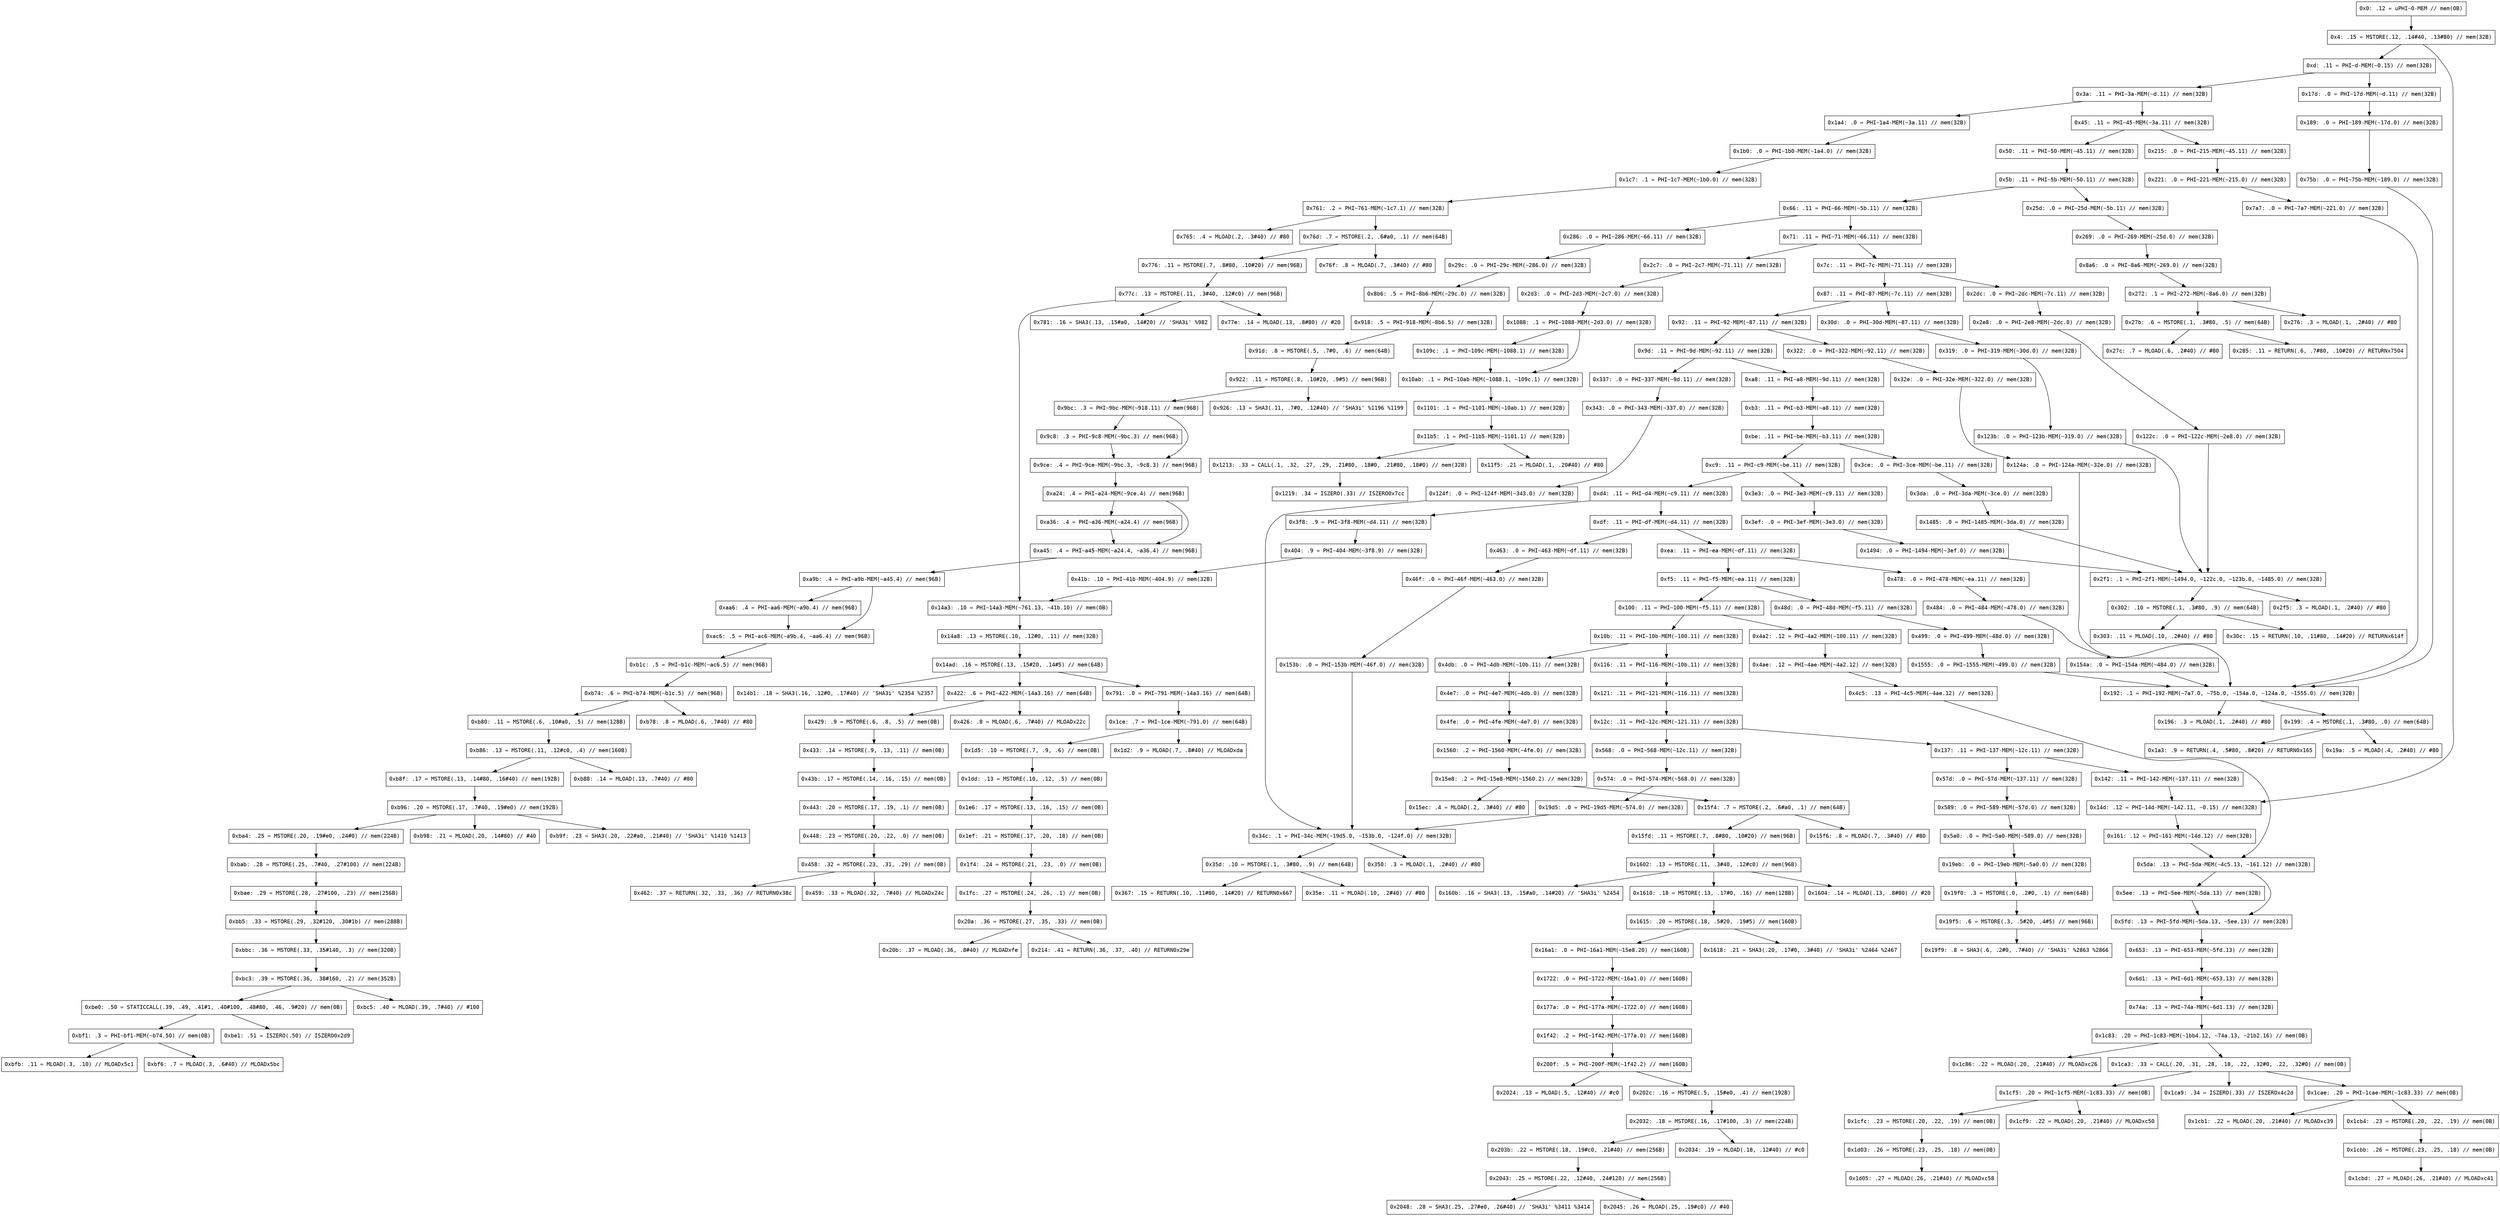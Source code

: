 
digraph G {
graph [fontname = "consolas"];
node  [fontname = "consolas"];
edge  [fontname = "consolas"];
instruction_3 [label="0x0: .12 = uPHI~0-MEM // mem(0B)", shape="record"];
instruction_2 [label="0x4: .15 = MSTORE(.12, .14#40, .13#80) // mem(32B)", shape="record"];
instruction_4067 [label="0xd: .11 = PHI~d-MEM(~0.15) // mem(32B)", shape="record"];
instruction_4271 [label="0x14d: .12 = PHI~14d-MEM(~142.11, ~0.15) // mem(32B)", shape="record"];
instruction_3976 [label="0x17d: .0 = PHI~17d-MEM(~d.11) // mem(32B)", shape="record"];
instruction_4061 [label="0x3a: .11 = PHI~3a-MEM(~d.11) // mem(32B)", shape="record"];
instruction_4224 [label="0x161: .12 = PHI~161-MEM(~14d.12) // mem(32B)", shape="record"];
instruction_3831 [label="0x189: .0 = PHI~189-MEM(~17d.0) // mem(32B)", shape="record"];
instruction_3971 [label="0x1a4: .0 = PHI~1a4-MEM(~3a.11) // mem(32B)", shape="record"];
instruction_4068 [label="0x45: .11 = PHI~45-MEM(~3a.11) // mem(32B)", shape="record"];
instruction_4147 [label="0x5da: .13 = PHI~5da-MEM(~4c5.13, ~161.12) // mem(32B)", shape="record"];
instruction_3688 [label="0x75b: .0 = PHI~75b-MEM(~189.0) // mem(32B)", shape="record"];
instruction_3824 [label="0x1b0: .0 = PHI~1b0-MEM(~1a4.0) // mem(32B)", shape="record"];
instruction_3977 [label="0x215: .0 = PHI~215-MEM(~45.11) // mem(32B)", shape="record"];
instruction_4151 [label="0x50: .11 = PHI~50-MEM(~45.11) // mem(32B)", shape="record"];
instruction_4066 [label="0x5fd: .13 = PHI~5fd-MEM(~5da.13, ~5ee.13) // mem(32B)", shape="record"];
instruction_4148 [label="0x5ee: .13 = PHI~5ee-MEM(~5da.13) // mem(32B)", shape="record"];
instruction_184 [label="0x192: .1 = PHI~192-MEM(~7a7.0, ~75b.0, ~154a.0, ~124a.0, ~1555.0) // mem(32B)", shape="record"];
instruction_3681 [label="0x1c7: .1 = PHI~1c7-MEM(~1b0.0) // mem(32B)", shape="record"];
instruction_3832 [label="0x221: .0 = PHI~221-MEM(~215.0) // mem(32B)", shape="record"];
instruction_4070 [label="0x5b: .11 = PHI~5b-MEM(~50.11) // mem(32B)", shape="record"];
instruction_3975 [label="0x653: .13 = PHI~653-MEM(~5fd.13) // mem(32B)", shape="record"];
instruction_186 [label="0x199: .4 = MSTORE(.1, .3#80, .0) // mem(64B)", shape="record"];
instruction_183 [label="0x196: .3 = MLOAD(.1, .2#40) // #80", shape="record"];
instruction_979 [label="0x761: .2 = PHI~761-MEM(~1c7.1) // mem(32B)", shape="record"];
instruction_3689 [label="0x7a7: .0 = PHI~7a7-MEM(~221.0) // mem(32B)", shape="record"];
instruction_3979 [label="0x25d: .0 = PHI~25d-MEM(~5b.11) // mem(32B)", shape="record"];
instruction_4071 [label="0x66: .11 = PHI~66-MEM(~5b.11) // mem(32B)", shape="record"];
instruction_3830 [label="0x6d1: .13 = PHI~6d1-MEM(~653.13) // mem(32B)", shape="record"];
instruction_191 [label="0x1a3: .9 = RETURN(.4, .5#80, .8#20) // RETURN0x165", shape="record"];
instruction_187 [label="0x19a: .5 = MLOAD(.4, .2#40) // #80", shape="record"];
instruction_978 [label="0x765: .4 = MLOAD(.2, .3#40) // #80", shape="record"];
instruction_983 [label="0x76d: .7 = MSTORE(.2, .6#a0, .1) // mem(64B)", shape="record"];
instruction_3836 [label="0x269: .0 = PHI~269-MEM(~25d.0) // mem(32B)", shape="record"];
instruction_3980 [label="0x286: .0 = PHI~286-MEM(~66.11) // mem(32B)", shape="record"];
instruction_4166 [label="0x71: .11 = PHI~71-MEM(~66.11) // mem(32B)", shape="record"];
instruction_3687 [label="0x74a: .13 = PHI~74a-MEM(~6d1.13) // mem(32B)", shape="record"];
instruction_984 [label="0x76f: .8 = MLOAD(.7, .3#40) // #80", shape="record"];
instruction_987 [label="0x776: .11 = MSTORE(.7, .8#80, .10#20) // mem(96B)", shape="record"];
instruction_3692 [label="0x8a6: .0 = PHI~8a6-MEM(~269.0) // mem(32B)", shape="record"];
instruction_3837 [label="0x29c: .0 = PHI~29c-MEM(~286.0) // mem(32B)", shape="record"];
instruction_4165 [label="0x2c7: .0 = PHI~2c7-MEM(~71.11) // mem(32B)", shape="record"];
instruction_4087 [label="0x7c: .11 = PHI~7c-MEM(~71.11) // mem(32B)", shape="record"];
instruction_3111 [label="0x1c83: .20 = PHI~1c83-MEM(~1bb4.12, ~74a.13, ~21b2.16) // mem(0B)", shape="record"];
instruction_989 [label="0x77c: .13 = MSTORE(.11, .3#40, .12#c0) // mem(96B)", shape="record"];
instruction_314 [label="0x272: .1 = PHI~272-MEM(~8a6.0) // mem(32B)", shape="record"];
instruction_3694 [label="0x8b6: .5 = PHI~8b6-MEM(~29c.0) // mem(32B)", shape="record"];
instruction_4084 [label="0x2d3: .0 = PHI~2d3-MEM(~2c7.0) // mem(32B)", shape="record"];
instruction_4088 [label="0x87: .11 = PHI~87-MEM(~7c.11) // mem(32B)", shape="record"];
instruction_3998 [label="0x2dc: .0 = PHI~2dc-MEM(~7c.11) // mem(32B)", shape="record"];
instruction_3110 [label="0x1c86: .22 = MLOAD(.20, .21#40) // MLOADxc26", shape="record"];
instruction_3124 [label="0x1ca3: .33 = CALL(.20, .31, .28, .18, .22, .32#0, .22, .32#0) // mem(0B)", shape="record"];
instruction_2356 [label="0x14a3: .10 = PHI~14a3-MEM(~761.13, ~41b.10) // mem(0B)", shape="record"];
instruction_990 [label="0x77e: .14 = MLOAD(.13, .8#80) // #20", shape="record"];
instruction_992 [label="0x781: .16 = SHA3(.13, .15#a0, .14#20) // 'SHA3i' %982", shape="record"];
instruction_318 [label="0x27b: .6 = MSTORE(.1, .3#80, .5) // mem(64B)", shape="record"];
instruction_313 [label="0x276: .3 = MLOAD(.1, .2#40) // #80", shape="record"];
instruction_1198 [label="0x918: .5 = PHI~918-MEM(~8b6.5) // mem(32B)", shape="record"];
instruction_3995 [label="0x1088: .1 = PHI~1088-MEM(~2d3.0) // mem(32B)", shape="record"];
instruction_3999 [label="0x30d: .0 = PHI~30d-MEM(~87.11) // mem(32B)", shape="record"];
instruction_4089 [label="0x92: .11 = PHI~92-MEM(~87.11) // mem(32B)", shape="record"];
instruction_3869 [label="0x2e8: .0 = PHI~2e8-MEM(~2dc.0) // mem(32B)", shape="record"];
instruction_3130 [label="0x1cae: .20 = PHI~1cae-MEM(~1c83.33) // mem(0B)", shape="record"];
instruction_3153 [label="0x1cf5: .20 = PHI~1cf5-MEM(~1c83.33) // mem(0B)", shape="record"];
instruction_3125 [label="0x1ca9: .34 = ISZERO(.33) // ISZEROx4c2d", shape="record"];
instruction_2355 [label="0x14a8: .13 = MSTORE(.10, .12#0, .11) // mem(32B)", shape="record"];
instruction_323 [label="0x285: .11 = RETURN(.6, .7#80, .10#20) // RETURNx7504", shape="record"];
instruction_319 [label="0x27c: .7 = MLOAD(.6, .2#40) // #80", shape="record"];
instruction_1197 [label="0x91d: .8 = MSTORE(.5, .7#0, .6) // mem(64B)", shape="record"];
instruction_3996 [label="0x109c: .1 = PHI~109c-MEM(~1088.1) // mem(32B)", shape="record"];
instruction_3867 [label="0x10ab: .1 = PHI~10ab-MEM(~1088.1, ~109c.1) // mem(32B)", shape="record"];
instruction_3870 [label="0x319: .0 = PHI~319-MEM(~30d.0) // mem(32B)", shape="record"];
instruction_4000 [label="0x322: .0 = PHI~322-MEM(~92.11) // mem(32B)", shape="record"];
instruction_4090 [label="0x9d: .11 = PHI~9d-MEM(~92.11) // mem(32B)", shape="record"];
instruction_3727 [label="0x122c: .0 = PHI~122c-MEM(~2e8.0) // mem(32B)", shape="record"];
instruction_3129 [label="0x1cb1: .22 = MLOAD(.20, .21#40) // MLOADxc39", shape="record"];
instruction_3132 [label="0x1cb4: .23 = MSTORE(.20, .22, .19) // mem(0B)", shape="record"];
instruction_3155 [label="0x1cfc: .23 = MSTORE(.20, .22, .19) // mem(0B)", shape="record"];
instruction_3152 [label="0x1cf9: .22 = MLOAD(.20, .21#40) // MLOADxc50", shape="record"];
instruction_2359 [label="0x14ad: .16 = MSTORE(.13, .15#20, .14#5) // mem(64B)", shape="record"];
instruction_1201 [label="0x922: .11 = MSTORE(.8, .10#20, .9#5) // mem(96B)", shape="record"];
instruction_3725 [label="0x1101: .1 = PHI~1101-MEM(~10ab.1) // mem(32B)", shape="record"];
instruction_3728 [label="0x123b: .0 = PHI~123b-MEM(~319.0) // mem(32B)", shape="record"];
instruction_3871 [label="0x32e: .0 = PHI~32e-MEM(~322.0) // mem(32B)", shape="record"];
instruction_4236 [label="0xa8: .11 = PHI~a8-MEM(~9d.11) // mem(32B)", shape="record"];
instruction_4001 [label="0x337: .0 = PHI~337-MEM(~9d.11) // mem(32B)", shape="record"];
instruction_383 [label="0x2f1: .1 = PHI~2f1-MEM(~1494.0, ~122c.0, ~123b.0, ~1485.0) // mem(32B)", shape="record"];
instruction_3136 [label="0x1cbb: .26 = MSTORE(.23, .25, .18) // mem(0B)", shape="record"];
instruction_3159 [label="0x1d03: .26 = MSTORE(.23, .25, .18) // mem(0B)", shape="record"];
instruction_557 [label="0x422: .6 = PHI~422-MEM(~14a3.16) // mem(64B)", shape="record"];
instruction_4137 [label="0x791: .0 = PHI~791-MEM(~14a3.16) // mem(64B)", shape="record"];
instruction_2361 [label="0x14b1: .18 = SHA3(.16, .12#0, .17#40) // 'SHA3i' %2354 %2357", shape="record"];
instruction_1203 [label="0x926: .13 = SHA3(.11, .7#0, .12#40) // 'SHA3i' %1196 %1199", shape="record"];
instruction_4273 [label="0x9bc: .3 = PHI~9bc-MEM(~918.11) // mem(96B)", shape="record"];
instruction_2016 [label="0x11b5: .1 = PHI~11b5-MEM(~1101.1) // mem(32B)", shape="record"];
instruction_3729 [label="0x124a: .0 = PHI~124a-MEM(~32e.0) // mem(32B)", shape="record"];
instruction_4169 [label="0xb3: .11 = PHI~b3-MEM(~a8.11) // mem(32B)", shape="record"];
instruction_3872 [label="0x343: .0 = PHI~343-MEM(~337.0) // mem(32B)", shape="record"];
instruction_382 [label="0x2f5: .3 = MLOAD(.1, .2#40) // #80", shape="record"];
instruction_391 [label="0x302: .10 = MSTORE(.1, .3#80, .9) // mem(64B)", shape="record"];
instruction_3137 [label="0x1cbd: .27 = MLOAD(.26, .21#40) // MLOADxc41", shape="record"];
instruction_3160 [label="0x1d05: .27 = MLOAD(.26, .21#40) // MLOADxc58", shape="record"];
instruction_556 [label="0x426: .8 = MLOAD(.6, .7#40) // MLOADx22c", shape="record"];
instruction_559 [label="0x429: .9 = MSTORE(.6, .8, .5) // mem(0B)", shape="record"];
instruction_219 [label="0x1ce: .7 = PHI~1ce-MEM(~791.0) // mem(64B)", shape="record"];
instruction_4229 [label="0x9ce: .4 = PHI~9ce-MEM(~9bc.3, ~9c8.3) // mem(96B)", shape="record"];
instruction_4274 [label="0x9c8: .3 = PHI~9c8-MEM(~9bc.3) // mem(96B)", shape="record"];
instruction_2015 [label="0x11f5: .21 = MLOAD(.1, .20#40) // #80", shape="record"];
instruction_2028 [label="0x1213: .33 = CALL(.1, .32, .27, .29, .21#80, .18#0, .21#80, .18#0) // mem(32B)", shape="record"];
instruction_4093 [label="0xbe: .11 = PHI~be-MEM(~b3.11) // mem(32B)", shape="record"];
instruction_3730 [label="0x124f: .0 = PHI~124f-MEM(~343.0) // mem(32B)", shape="record"];
instruction_396 [label="0x30c: .15 = RETURN(.10, .11#80, .14#20) // RETURNx614f", shape="record"];
instruction_392 [label="0x303: .11 = MLOAD(.10, .2#40) // #80", shape="record"];
instruction_565 [label="0x433: .14 = MSTORE(.9, .13, .11) // mem(0B)", shape="record"];
instruction_221 [label="0x1d5: .10 = MSTORE(.7, .9, .6) // mem(0B)", shape="record"];
instruction_218 [label="0x1d2: .9 = MLOAD(.7, .8#40) // MLOADxda", shape="record"];
instruction_4154 [label="0xa24: .4 = PHI~a24-MEM(~9ce.4) // mem(96B)", shape="record"];
instruction_2029 [label="0x1219: .34 = ISZERO(.33) // ISZERO0x7cc", shape="record"];
instruction_4094 [label="0xc9: .11 = PHI~c9-MEM(~be.11) // mem(32B)", shape="record"];
instruction_4005 [label="0x3ce: .0 = PHI~3ce-MEM(~be.11) // mem(32B)", shape="record"];
instruction_432 [label="0x34c: .1 = PHI~34c-MEM(~19d5.0, ~153b.0, ~124f.0) // mem(32B)", shape="record"];
instruction_570 [label="0x43b: .17 = MSTORE(.14, .16, .15) // mem(0B)", shape="record"];
instruction_225 [label="0x1dd: .13 = MSTORE(.10, .12, .5) // mem(0B)", shape="record"];
instruction_4155 [label="0xa36: .4 = PHI~a36-MEM(~a24.4) // mem(96B)", shape="record"];
instruction_4076 [label="0xa45: .4 = PHI~a45-MEM(~a24.4, ~a36.4) // mem(96B)", shape="record"];
instruction_4006 [label="0x3e3: .0 = PHI~3e3-MEM(~c9.11) // mem(32B)", shape="record"];
instruction_4062 [label="0xd4: .11 = PHI~d4-MEM(~c9.11) // mem(32B)", shape="record"];
instruction_3879 [label="0x3da: .0 = PHI~3da-MEM(~3ce.0) // mem(32B)", shape="record"];
instruction_440 [label="0x35d: .10 = MSTORE(.1, .3#80, .9) // mem(64B)", shape="record"];
instruction_431 [label="0x350: .3 = MLOAD(.1, .2#40) // #80", shape="record"];
instruction_575 [label="0x443: .20 = MSTORE(.17, .19, .1) // mem(0B)", shape="record"];
instruction_230 [label="0x1e6: .17 = MSTORE(.13, .16, .15) // mem(0B)", shape="record"];
instruction_3983 [label="0xa9b: .4 = PHI~a9b-MEM(~a45.4) // mem(96B)", shape="record"];
instruction_3880 [label="0x3ef: .0 = PHI~3ef-MEM(~3e3.0) // mem(32B)", shape="record"];
instruction_3972 [label="0x3f8: .9 = PHI~3f8-MEM(~d4.11) // mem(32B)", shape="record"];
instruction_4104 [label="0xdf: .11 = PHI~df-MEM(~d4.11) // mem(32B)", shape="record"];
instruction_3735 [label="0x1485: .0 = PHI~1485-MEM(~3da.0) // mem(32B)", shape="record"];
instruction_445 [label="0x367: .15 = RETURN(.10, .11#80, .14#20) // RETURN0x667", shape="record"];
instruction_441 [label="0x35e: .11 = MLOAD(.10, .2#40) // #80", shape="record"];
instruction_578 [label="0x448: .23 = MSTORE(.20, .22, .0) // mem(0B)", shape="record"];
instruction_237 [label="0x1ef: .21 = MSTORE(.17, .20, .18) // mem(0B)", shape="record"];
instruction_3984 [label="0xaa6: .4 = PHI~aa6-MEM(~a9b.4) // mem(96B)", shape="record"];
instruction_3843 [label="0xac6: .5 = PHI~ac6-MEM(~a9b.4, ~aa6.4) // mem(96B)", shape="record"];
instruction_3736 [label="0x1494: .0 = PHI~1494-MEM(~3ef.0) // mem(32B)", shape="record"];
instruction_3825 [label="0x404: .9 = PHI~404-MEM(~3f8.9) // mem(32B)", shape="record"];
instruction_4017 [label="0x463: .0 = PHI~463-MEM(~df.11) // mem(32B)", shape="record"];
instruction_4105 [label="0xea: .11 = PHI~ea-MEM(~df.11) // mem(32B)", shape="record"];
instruction_587 [label="0x458: .32 = MSTORE(.23, .31, .29) // mem(0B)", shape="record"];
instruction_240 [label="0x1f4: .24 = MSTORE(.21, .23, .0) // mem(0B)", shape="record"];
instruction_3698 [label="0xb1c: .5 = PHI~b1c-MEM(~ac6.5) // mem(96B)", shape="record"];
instruction_3682 [label="0x41b: .10 = PHI~41b-MEM(~404.9) // mem(32B)", shape="record"];
instruction_3891 [label="0x46f: .0 = PHI~46f-MEM(~463.0) // mem(32B)", shape="record"];
instruction_4106 [label="0xf5: .11 = PHI~f5-MEM(~ea.11) // mem(32B)", shape="record"];
instruction_4018 [label="0x478: .0 = PHI~478-MEM(~ea.11) // mem(32B)", shape="record"];
instruction_592 [label="0x462: .37 = RETURN(.32, .33, .36) // RETURN0x38c", shape="record"];
instruction_588 [label="0x459: .33 = MLOAD(.32, .7#40) // MLOADx24c", shape="record"];
instruction_244 [label="0x1fc: .27 = MSTORE(.24, .26, .1) // mem(0B)", shape="record"];
instruction_1407 [label="0xb74: .6 = PHI~b74-MEM(~b1c.5) // mem(96B)", shape="record"];
instruction_3746 [label="0x153b: .0 = PHI~153b-MEM(~46f.0) // mem(32B)", shape="record"];
instruction_4019 [label="0x48d: .0 = PHI~48d-MEM(~f5.11) // mem(32B)", shape="record"];
instruction_4245 [label="0x100: .11 = PHI~100-MEM(~f5.11) // mem(32B)", shape="record"];
instruction_3892 [label="0x484: .0 = PHI~484-MEM(~478.0) // mem(32B)", shape="record"];
instruction_253 [label="0x20a: .36 = MSTORE(.27, .35, .33) // mem(0B)", shape="record"];
instruction_1411 [label="0xb80: .11 = MSTORE(.6, .10#a0, .5) // mem(128B)", shape="record"];
instruction_1406 [label="0xb78: .8 = MLOAD(.6, .7#40) // #80", shape="record"];
instruction_3893 [label="0x499: .0 = PHI~499-MEM(~48d.0) // mem(32B)", shape="record"];
instruction_4340 [label="0x4a2: .12 = PHI~4a2-MEM(~100.11) // mem(32B)", shape="record"];
instruction_4178 [label="0x10b: .11 = PHI~10b-MEM(~100.11) // mem(32B)", shape="record"];
instruction_3747 [label="0x154a: .0 = PHI~154a-MEM(~484.0) // mem(32B)", shape="record"];
instruction_258 [label="0x214: .41 = RETURN(.36, .37, .40) // RETURN0x29e", shape="record"];
instruction_254 [label="0x20b: .37 = MLOAD(.36, .8#40) // MLOADxfe", shape="record"];
instruction_1414 [label="0xb86: .13 = MSTORE(.11, .12#c0, .4) // mem(160B)", shape="record"];
instruction_3748 [label="0x1555: .0 = PHI~1555-MEM(~499.0) // mem(32B)", shape="record"];
instruction_4270 [label="0x4ae: .12 = PHI~4ae-MEM(~4a2.12) // mem(32B)", shape="record"];
instruction_4246 [label="0x116: .11 = PHI~116-MEM(~10b.11) // mem(32B)", shape="record"];
instruction_4107 [label="0x4db: .0 = PHI~4db-MEM(~10b.11) // mem(32B)", shape="record"];
instruction_1418 [label="0xb8f: .17 = MSTORE(.13, .14#80, .16#40) // mem(192B)", shape="record"];
instruction_1415 [label="0xb88: .14 = MLOAD(.13, .7#40) // #80", shape="record"];
instruction_4223 [label="0x4c5: .13 = PHI~4c5-MEM(~4ae.12) // mem(32B)", shape="record"];
instruction_4180 [label="0x121: .11 = PHI~121-MEM(~116.11) // mem(32B)", shape="record"];
instruction_4020 [label="0x4e7: .0 = PHI~4e7-MEM(~4db.0) // mem(32B)", shape="record"];
instruction_1421 [label="0xb96: .20 = MSTORE(.17, .7#40, .19#e0) // mem(192B)", shape="record"];
instruction_4110 [label="0x12c: .11 = PHI~12c-MEM(~121.11) // mem(32B)", shape="record"];
instruction_3894 [label="0x4fe: .0 = PHI~4fe-MEM(~4e7.0) // mem(32B)", shape="record"];
instruction_1424 [label="0xb9f: .23 = SHA3(.20, .22#a0, .21#40) // 'SHA3i' %1410 %1413", shape="record"];
instruction_1426 [label="0xba4: .25 = MSTORE(.20, .19#e0, .24#0) // mem(224B)", shape="record"];
instruction_1422 [label="0xb98: .21 = MLOAD(.20, .14#80) // #40", shape="record"];
instruction_4063 [label="0x137: .11 = PHI~137-MEM(~12c.11) // mem(32B)", shape="record"];
instruction_4024 [label="0x568: .0 = PHI~568-MEM(~12c.11) // mem(32B)", shape="record"];
instruction_3749 [label="0x1560: .2 = PHI~1560-MEM(~4fe.0) // mem(32B)", shape="record"];
instruction_1429 [label="0xbab: .28 = MSTORE(.25, .7#40, .27#100) // mem(224B)", shape="record"];
instruction_3973 [label="0x57d: .0 = PHI~57d-MEM(~137.11) // mem(32B)", shape="record"];
instruction_4341 [label="0x142: .11 = PHI~142-MEM(~137.11) // mem(32B)", shape="record"];
instruction_3906 [label="0x574: .0 = PHI~574-MEM(~568.0) // mem(32B)", shape="record"];
instruction_2451 [label="0x15e8: .2 = PHI~15e8-MEM(~1560.2) // mem(32B)", shape="record"];
instruction_1430 [label="0xbae: .29 = MSTORE(.28, .27#100, .23) // mem(256B)", shape="record"];
instruction_3826 [label="0x589: .0 = PHI~589-MEM(~57d.0) // mem(32B)", shape="record"];
instruction_3759 [label="0x19d5: .0 = PHI~19d5-MEM(~574.0) // mem(32B)", shape="record"];
instruction_2455 [label="0x15f4: .7 = MSTORE(.2, .6#a0, .1) // mem(64B)", shape="record"];
instruction_2450 [label="0x15ec: .4 = MLOAD(.2, .3#40) // #80", shape="record"];
instruction_1434 [label="0xbb5: .33 = MSTORE(.29, .32#120, .30#1b) // mem(288B)", shape="record"];
instruction_3684 [label="0x5a0: .0 = PHI~5a0-MEM(~589.0) // mem(32B)", shape="record"];
instruction_2459 [label="0x15fd: .11 = MSTORE(.7, .8#80, .10#20) // mem(96B)", shape="record"];
instruction_2456 [label="0x15f6: .8 = MLOAD(.7, .3#40) // #80", shape="record"];
instruction_1438 [label="0xbbc: .36 = MSTORE(.33, .35#140, .3) // mem(320B)", shape="record"];
instruction_2865 [label="0x19eb: .0 = PHI~19eb-MEM(~5a0.0) // mem(32B)", shape="record"];
instruction_2461 [label="0x1602: .13 = MSTORE(.11, .3#40, .12#c0) // mem(96B)", shape="record"];
instruction_1442 [label="0xbc3: .39 = MSTORE(.36, .38#160, .2) // mem(352B)", shape="record"];
instruction_2864 [label="0x19f0: .3 = MSTORE(.0, .2#0, .1) // mem(64B)", shape="record"];
instruction_2464 [label="0x160b: .16 = SHA3(.13, .15#a0, .14#20) // 'SHA3i' %2454", shape="record"];
instruction_2466 [label="0x1610: .18 = MSTORE(.13, .17#0, .16) // mem(128B)", shape="record"];
instruction_2462 [label="0x1604: .14 = MLOAD(.13, .8#80) // #20", shape="record"];
instruction_1453 [label="0xbe0: .50 = STATICCALL(.39, .49, .41#1, .40#100, .48#80, .46, .9#20) // mem(0B)", shape="record"];
instruction_1443 [label="0xbc5: .40 = MLOAD(.39, .7#40) // #100", shape="record"];
instruction_2868 [label="0x19f5: .6 = MSTORE(.3, .5#20, .4#5) // mem(96B)", shape="record"];
instruction_2468 [label="0x1615: .20 = MSTORE(.18, .5#20, .19#5) // mem(160B)", shape="record"];
instruction_1469 [label="0xbf1: .3 = PHI~bf1-MEM(~b74.50) // mem(0B)", shape="record"];
instruction_1454 [label="0xbe1: .51 = ISZERO(.50) // ISZERO0x2d9", shape="record"];
instruction_2870 [label="0x19f9: .8 = SHA3(.6, .2#0, .7#40) // 'SHA3i' %2863 %2866", shape="record"];
instruction_4117 [label="0x16a1: .0 = PHI~16a1-MEM(~15e8.20) // mem(160B)", shape="record"];
instruction_2469 [label="0x1618: .21 = SHA3(.20, .17#0, .3#40) // 'SHA3i' %2464 %2467", shape="record"];
instruction_1473 [label="0xbfb: .11 = MLOAD(.3, .10) // MLOADx5c1", shape="record"];
instruction_1468 [label="0xbf6: .7 = MLOAD(.3, .6#40) // MLOADx5bc", shape="record"];
instruction_4035 [label="0x1722: .0 = PHI~1722-MEM(~16a1.0) // mem(160B)", shape="record"];
instruction_3922 [label="0x177a: .0 = PHI~177a-MEM(~1722.0) // mem(160B)", shape="record"];
instruction_3779 [label="0x1f42: .2 = PHI~1f42-MEM(~177a.0) // mem(160B)", shape="record"];
instruction_3408 [label="0x200f: .5 = PHI~200f-MEM(~1f42.2) // mem(160B)", shape="record"];
instruction_3412 [label="0x202c: .16 = MSTORE(.5, .15#e0, .4) // mem(192B)", shape="record"];
instruction_3407 [label="0x2024: .13 = MLOAD(.5, .12#40) // #c0", shape="record"];
instruction_3415 [label="0x2032: .18 = MSTORE(.16, .17#100, .3) // mem(224B)", shape="record"];
instruction_3419 [label="0x203b: .22 = MSTORE(.18, .19#c0, .21#40) // mem(256B)", shape="record"];
instruction_3416 [label="0x2034: .19 = MLOAD(.18, .12#40) // #c0", shape="record"];
instruction_3422 [label="0x2043: .25 = MSTORE(.22, .12#40, .24#120) // mem(256B)", shape="record"];
instruction_3425 [label="0x2048: .28 = SHA3(.25, .27#e0, .26#40) // 'SHA3i' %3411 %3414", shape="record"];
instruction_3423 [label="0x2045: .26 = MLOAD(.25, .19#c0) // #40", shape="record"];
instruction_3 -> instruction_2
instruction_2 -> instruction_4067
instruction_2 -> instruction_4271
instruction_4067 -> instruction_3976
instruction_4067 -> instruction_4061
instruction_4271 -> instruction_4224
instruction_3976 -> instruction_3831
instruction_4061 -> instruction_3971
instruction_4061 -> instruction_4068
instruction_4224 -> instruction_4147
instruction_3831 -> instruction_3688
instruction_3971 -> instruction_3824
instruction_4068 -> instruction_3977
instruction_4068 -> instruction_4151
instruction_4147 -> instruction_4066
instruction_4147 -> instruction_4148
instruction_3688 -> instruction_184
instruction_3824 -> instruction_3681
instruction_3977 -> instruction_3832
instruction_4151 -> instruction_4070
instruction_4066 -> instruction_3975
instruction_4148 -> instruction_4066
instruction_184 -> instruction_186
instruction_184 -> instruction_183
instruction_3681 -> instruction_979
instruction_3832 -> instruction_3689
instruction_4070 -> instruction_3979
instruction_4070 -> instruction_4071
instruction_3975 -> instruction_3830
instruction_186 -> instruction_191
instruction_186 -> instruction_187
instruction_979 -> instruction_978
instruction_979 -> instruction_983
instruction_3689 -> instruction_184
instruction_3979 -> instruction_3836
instruction_4071 -> instruction_3980
instruction_4071 -> instruction_4166
instruction_3830 -> instruction_3687
instruction_983 -> instruction_984
instruction_983 -> instruction_987
instruction_3836 -> instruction_3692
instruction_3980 -> instruction_3837
instruction_4166 -> instruction_4165
instruction_4166 -> instruction_4087
instruction_3687 -> instruction_3111
instruction_987 -> instruction_989
instruction_3692 -> instruction_314
instruction_3837 -> instruction_3694
instruction_4165 -> instruction_4084
instruction_4087 -> instruction_4088
instruction_4087 -> instruction_3998
instruction_3111 -> instruction_3110
instruction_3111 -> instruction_3124
instruction_989 -> instruction_2356
instruction_989 -> instruction_990
instruction_989 -> instruction_992
instruction_314 -> instruction_318
instruction_314 -> instruction_313
instruction_3694 -> instruction_1198
instruction_4084 -> instruction_3995
instruction_4088 -> instruction_3999
instruction_4088 -> instruction_4089
instruction_3998 -> instruction_3869
instruction_3124 -> instruction_3130
instruction_3124 -> instruction_3153
instruction_3124 -> instruction_3125
instruction_2356 -> instruction_2355
instruction_318 -> instruction_323
instruction_318 -> instruction_319
instruction_1198 -> instruction_1197
instruction_3995 -> instruction_3996
instruction_3995 -> instruction_3867
instruction_3999 -> instruction_3870
instruction_4089 -> instruction_4000
instruction_4089 -> instruction_4090
instruction_3869 -> instruction_3727
instruction_3130 -> instruction_3129
instruction_3130 -> instruction_3132
instruction_3153 -> instruction_3155
instruction_3153 -> instruction_3152
instruction_2355 -> instruction_2359
instruction_1197 -> instruction_1201
instruction_3996 -> instruction_3867
instruction_3867 -> instruction_3725
instruction_3870 -> instruction_3728
instruction_4000 -> instruction_3871
instruction_4090 -> instruction_4236
instruction_4090 -> instruction_4001
instruction_3727 -> instruction_383
instruction_3132 -> instruction_3136
instruction_3155 -> instruction_3159
instruction_2359 -> instruction_557
instruction_2359 -> instruction_4137
instruction_2359 -> instruction_2361
instruction_1201 -> instruction_1203
instruction_1201 -> instruction_4273
instruction_3725 -> instruction_2016
instruction_3728 -> instruction_383
instruction_3871 -> instruction_3729
instruction_4236 -> instruction_4169
instruction_4001 -> instruction_3872
instruction_383 -> instruction_382
instruction_383 -> instruction_391
instruction_3136 -> instruction_3137
instruction_3159 -> instruction_3160
instruction_557 -> instruction_556
instruction_557 -> instruction_559
instruction_4137 -> instruction_219
instruction_4273 -> instruction_4229
instruction_4273 -> instruction_4274
instruction_2016 -> instruction_2015
instruction_2016 -> instruction_2028
instruction_3729 -> instruction_184
instruction_4169 -> instruction_4093
instruction_3872 -> instruction_3730
instruction_391 -> instruction_396
instruction_391 -> instruction_392
instruction_559 -> instruction_565
instruction_219 -> instruction_221
instruction_219 -> instruction_218
instruction_4229 -> instruction_4154
instruction_4274 -> instruction_4229
instruction_2028 -> instruction_2029
instruction_4093 -> instruction_4094
instruction_4093 -> instruction_4005
instruction_3730 -> instruction_432
instruction_565 -> instruction_570
instruction_221 -> instruction_225
instruction_4154 -> instruction_4155
instruction_4154 -> instruction_4076
instruction_4094 -> instruction_4006
instruction_4094 -> instruction_4062
instruction_4005 -> instruction_3879
instruction_432 -> instruction_440
instruction_432 -> instruction_431
instruction_570 -> instruction_575
instruction_225 -> instruction_230
instruction_4155 -> instruction_4076
instruction_4076 -> instruction_3983
instruction_4006 -> instruction_3880
instruction_4062 -> instruction_3972
instruction_4062 -> instruction_4104
instruction_3879 -> instruction_3735
instruction_440 -> instruction_445
instruction_440 -> instruction_441
instruction_575 -> instruction_578
instruction_230 -> instruction_237
instruction_3983 -> instruction_3984
instruction_3983 -> instruction_3843
instruction_3880 -> instruction_3736
instruction_3972 -> instruction_3825
instruction_4104 -> instruction_4017
instruction_4104 -> instruction_4105
instruction_3735 -> instruction_383
instruction_578 -> instruction_587
instruction_237 -> instruction_240
instruction_3984 -> instruction_3843
instruction_3843 -> instruction_3698
instruction_3736 -> instruction_383
instruction_3825 -> instruction_3682
instruction_4017 -> instruction_3891
instruction_4105 -> instruction_4106
instruction_4105 -> instruction_4018
instruction_587 -> instruction_592
instruction_587 -> instruction_588
instruction_240 -> instruction_244
instruction_3698 -> instruction_1407
instruction_3682 -> instruction_2356
instruction_3891 -> instruction_3746
instruction_4106 -> instruction_4019
instruction_4106 -> instruction_4245
instruction_4018 -> instruction_3892
instruction_244 -> instruction_253
instruction_1407 -> instruction_1411
instruction_1407 -> instruction_1406
instruction_3746 -> instruction_432
instruction_4019 -> instruction_3893
instruction_4245 -> instruction_4340
instruction_4245 -> instruction_4178
instruction_3892 -> instruction_3747
instruction_253 -> instruction_258
instruction_253 -> instruction_254
instruction_1411 -> instruction_1414
instruction_3893 -> instruction_3748
instruction_4340 -> instruction_4270
instruction_4178 -> instruction_4246
instruction_4178 -> instruction_4107
instruction_3747 -> instruction_184
instruction_1414 -> instruction_1418
instruction_1414 -> instruction_1415
instruction_3748 -> instruction_184
instruction_4270 -> instruction_4223
instruction_4246 -> instruction_4180
instruction_4107 -> instruction_4020
instruction_1418 -> instruction_1421
instruction_4223 -> instruction_4147
instruction_4180 -> instruction_4110
instruction_4020 -> instruction_3894
instruction_1421 -> instruction_1424
instruction_1421 -> instruction_1426
instruction_1421 -> instruction_1422
instruction_4110 -> instruction_4063
instruction_4110 -> instruction_4024
instruction_3894 -> instruction_3749
instruction_1426 -> instruction_1429
instruction_4063 -> instruction_3973
instruction_4063 -> instruction_4341
instruction_4024 -> instruction_3906
instruction_3749 -> instruction_2451
instruction_1429 -> instruction_1430
instruction_3973 -> instruction_3826
instruction_4341 -> instruction_4271
instruction_3906 -> instruction_3759
instruction_2451 -> instruction_2455
instruction_2451 -> instruction_2450
instruction_1430 -> instruction_1434
instruction_3826 -> instruction_3684
instruction_3759 -> instruction_432
instruction_2455 -> instruction_2459
instruction_2455 -> instruction_2456
instruction_1434 -> instruction_1438
instruction_3684 -> instruction_2865
instruction_2459 -> instruction_2461
instruction_1438 -> instruction_1442
instruction_2865 -> instruction_2864
instruction_2461 -> instruction_2464
instruction_2461 -> instruction_2466
instruction_2461 -> instruction_2462
instruction_1442 -> instruction_1453
instruction_1442 -> instruction_1443
instruction_2864 -> instruction_2868
instruction_2466 -> instruction_2468
instruction_1453 -> instruction_1469
instruction_1453 -> instruction_1454
instruction_2868 -> instruction_2870
instruction_2468 -> instruction_4117
instruction_2468 -> instruction_2469
instruction_1469 -> instruction_1473
instruction_1469 -> instruction_1468
instruction_4117 -> instruction_4035
instruction_4035 -> instruction_3922
instruction_3922 -> instruction_3779
instruction_3779 -> instruction_3408
instruction_3408 -> instruction_3412
instruction_3408 -> instruction_3407
instruction_3412 -> instruction_3415
instruction_3415 -> instruction_3419
instruction_3415 -> instruction_3416
instruction_3419 -> instruction_3422
instruction_3422 -> instruction_3425
instruction_3422 -> instruction_3423
}
